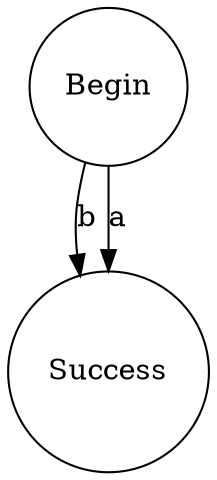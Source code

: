 digraph TestCase3 { 1 [shape=circle,label="Begin"]; 2 [shape=circle,label="Success"]; 1 -> 2[label="b"]; 1 -> 2[label="a"]; }